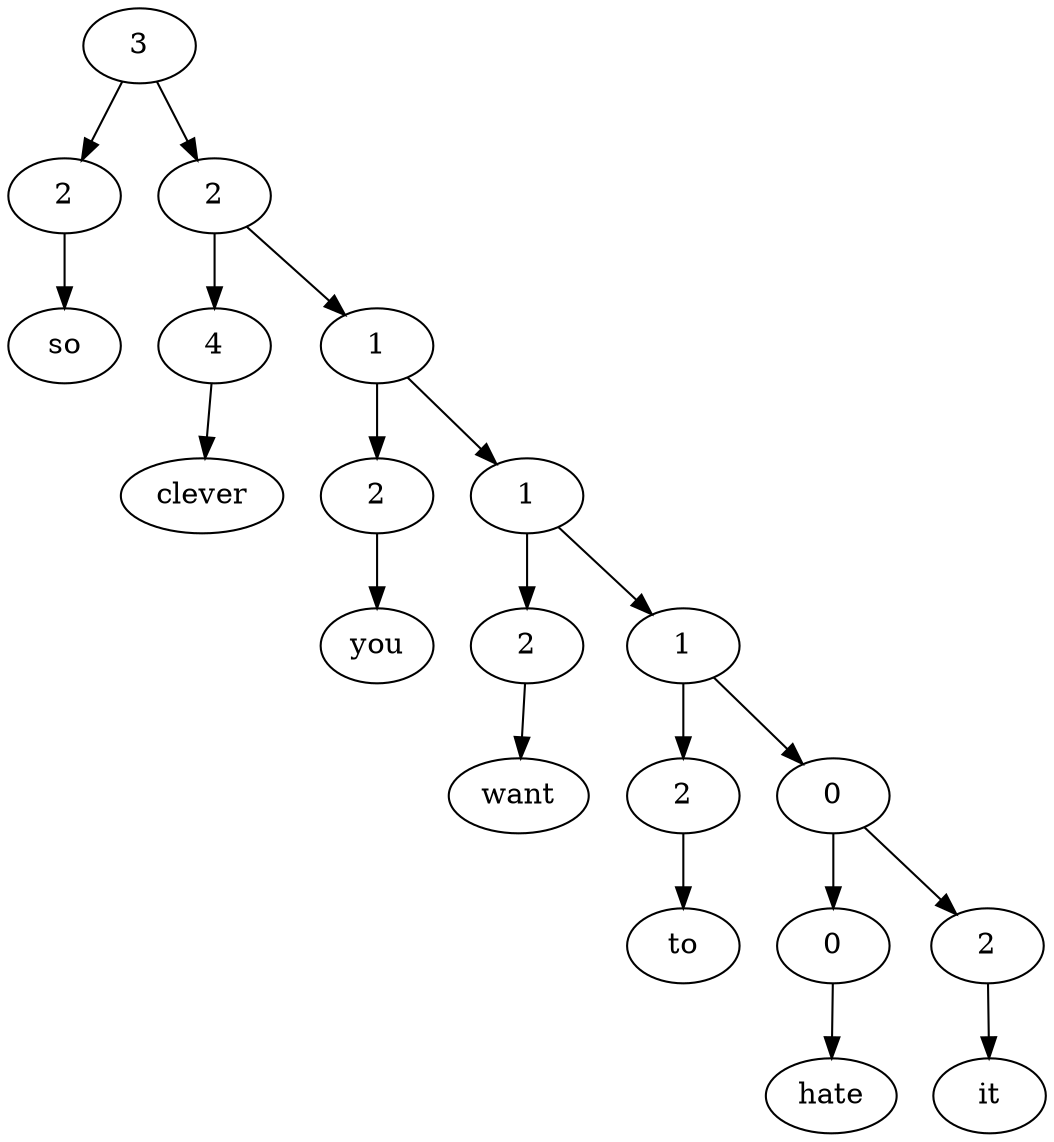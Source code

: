 digraph G{Node0 [label="3"]
Node0 -> Node1
Node0 -> Node3
Node1 [label="2"]
Node1 -> Node2
Node3 [label="2"]
Node3 -> Node4
Node3 -> Node6
Node2 [label="so"]
Node4 [label="4"]
Node4 -> Node5
Node6 [label="1"]
Node6 -> Node7
Node6 -> Node9
Node5 [label="clever"]
Node7 [label="2"]
Node7 -> Node8
Node9 [label="1"]
Node9 -> Node10
Node9 -> Node12
Node8 [label="you"]
Node10 [label="2"]
Node10 -> Node11
Node12 [label="1"]
Node12 -> Node13
Node12 -> Node15
Node11 [label="want"]
Node13 [label="2"]
Node13 -> Node14
Node15 [label="0"]
Node15 -> Node16
Node15 -> Node18
Node14 [label="to"]
Node16 [label="0"]
Node16 -> Node17
Node18 [label="2"]
Node18 -> Node19
Node17 [label="hate"]
Node19 [label="it"]
}